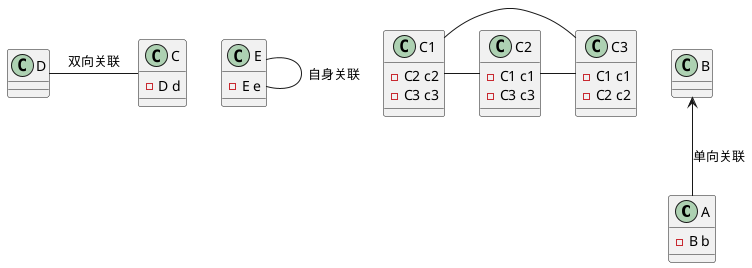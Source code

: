 @startuml

class A {
    - B b
}

class B

B <-- A : "单向关联"




class C {
    - D d
}

class D

D - C : "双向关联"


class E {
    - E e
}
E - E : "自身关联"



class C1{
    - C2 c2
    - C3 c3
}

class C2{
    - C1 c1
    - C3 c3
}

class C3{
    - C1 c1
    - C2 c2
}

C1 - C2
C1 - C3
C2 - C3

@enduml